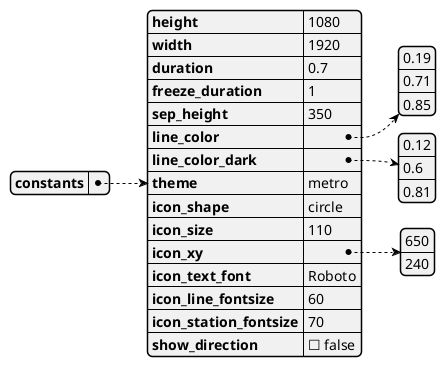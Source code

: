 @startuml
@startjson

{
    "constants": {
        "height": 1080,
        "width": 1920,
        "duration": 0.7,
        "freeze_duration": 1,
        "sep_height": 350,
        "line_color": [0.19, 0.71, 0.85],
        "line_color_dark": [0.12, 0.6, 0.81],
        "theme": "metro",
        "icon_shape": "circle",
        "icon_size": 110,
        "icon_xy": [650, 240],
        "icon_text_font": "Roboto",
        "icon_line_fontsize": 60,
        "icon_station_fontsize": 70,
        "show_direction": false
    }
}

@endjson
@enduml
